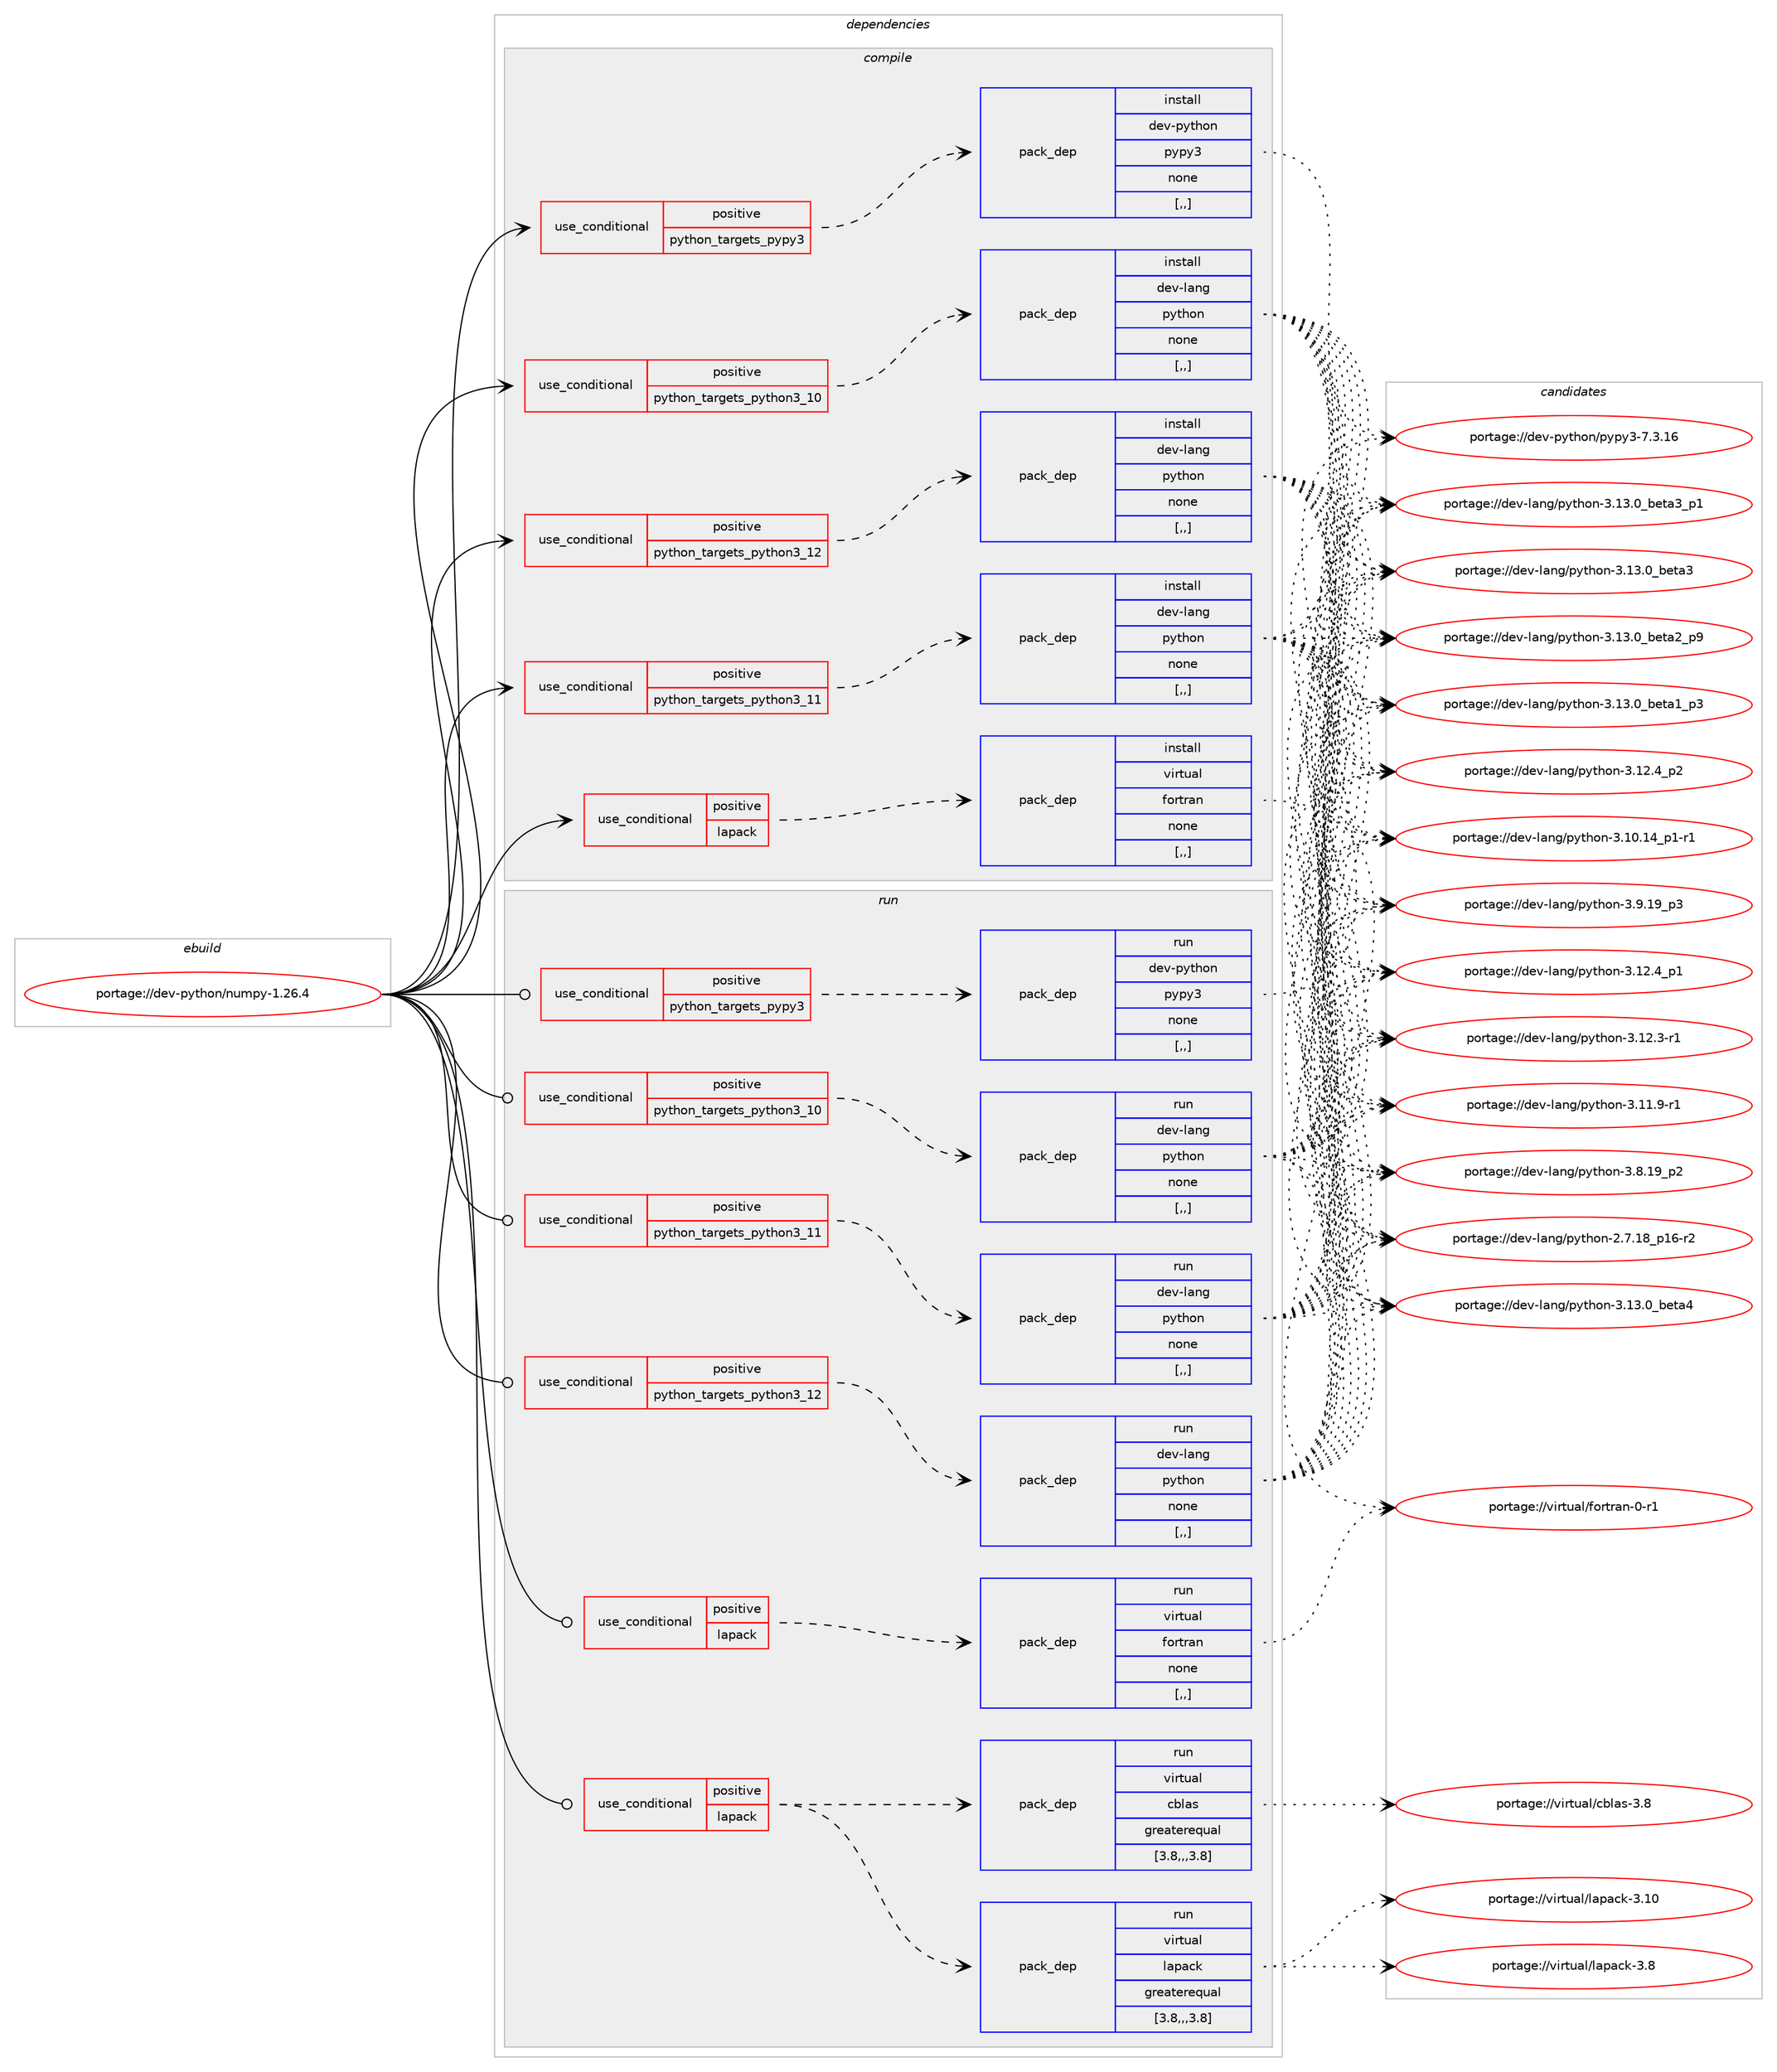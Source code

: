 digraph prolog {

# *************
# Graph options
# *************

newrank=true;
concentrate=true;
compound=true;
graph [rankdir=LR,fontname=Helvetica,fontsize=10,ranksep=1.5];#, ranksep=2.5, nodesep=0.2];
edge  [arrowhead=vee];
node  [fontname=Helvetica,fontsize=10];

# **********
# The ebuild
# **********

subgraph cluster_leftcol {
color=gray;
label=<<i>ebuild</i>>;
id [label="portage://dev-python/numpy-1.26.4", color=red, width=4, href="../dev-python/numpy-1.26.4.svg"];
}

# ****************
# The dependencies
# ****************

subgraph cluster_midcol {
color=gray;
label=<<i>dependencies</i>>;
subgraph cluster_compile {
fillcolor="#eeeeee";
style=filled;
label=<<i>compile</i>>;
subgraph cond35432 {
dependency152965 [label=<<TABLE BORDER="0" CELLBORDER="1" CELLSPACING="0" CELLPADDING="4"><TR><TD ROWSPAN="3" CELLPADDING="10">use_conditional</TD></TR><TR><TD>positive</TD></TR><TR><TD>lapack</TD></TR></TABLE>>, shape=none, color=red];
subgraph pack116283 {
dependency152966 [label=<<TABLE BORDER="0" CELLBORDER="1" CELLSPACING="0" CELLPADDING="4" WIDTH="220"><TR><TD ROWSPAN="6" CELLPADDING="30">pack_dep</TD></TR><TR><TD WIDTH="110">install</TD></TR><TR><TD>virtual</TD></TR><TR><TD>fortran</TD></TR><TR><TD>none</TD></TR><TR><TD>[,,]</TD></TR></TABLE>>, shape=none, color=blue];
}
dependency152965:e -> dependency152966:w [weight=20,style="dashed",arrowhead="vee"];
}
id:e -> dependency152965:w [weight=20,style="solid",arrowhead="vee"];
subgraph cond35433 {
dependency152967 [label=<<TABLE BORDER="0" CELLBORDER="1" CELLSPACING="0" CELLPADDING="4"><TR><TD ROWSPAN="3" CELLPADDING="10">use_conditional</TD></TR><TR><TD>positive</TD></TR><TR><TD>python_targets_pypy3</TD></TR></TABLE>>, shape=none, color=red];
subgraph pack116284 {
dependency152968 [label=<<TABLE BORDER="0" CELLBORDER="1" CELLSPACING="0" CELLPADDING="4" WIDTH="220"><TR><TD ROWSPAN="6" CELLPADDING="30">pack_dep</TD></TR><TR><TD WIDTH="110">install</TD></TR><TR><TD>dev-python</TD></TR><TR><TD>pypy3</TD></TR><TR><TD>none</TD></TR><TR><TD>[,,]</TD></TR></TABLE>>, shape=none, color=blue];
}
dependency152967:e -> dependency152968:w [weight=20,style="dashed",arrowhead="vee"];
}
id:e -> dependency152967:w [weight=20,style="solid",arrowhead="vee"];
subgraph cond35434 {
dependency152969 [label=<<TABLE BORDER="0" CELLBORDER="1" CELLSPACING="0" CELLPADDING="4"><TR><TD ROWSPAN="3" CELLPADDING="10">use_conditional</TD></TR><TR><TD>positive</TD></TR><TR><TD>python_targets_python3_10</TD></TR></TABLE>>, shape=none, color=red];
subgraph pack116285 {
dependency152970 [label=<<TABLE BORDER="0" CELLBORDER="1" CELLSPACING="0" CELLPADDING="4" WIDTH="220"><TR><TD ROWSPAN="6" CELLPADDING="30">pack_dep</TD></TR><TR><TD WIDTH="110">install</TD></TR><TR><TD>dev-lang</TD></TR><TR><TD>python</TD></TR><TR><TD>none</TD></TR><TR><TD>[,,]</TD></TR></TABLE>>, shape=none, color=blue];
}
dependency152969:e -> dependency152970:w [weight=20,style="dashed",arrowhead="vee"];
}
id:e -> dependency152969:w [weight=20,style="solid",arrowhead="vee"];
subgraph cond35435 {
dependency152971 [label=<<TABLE BORDER="0" CELLBORDER="1" CELLSPACING="0" CELLPADDING="4"><TR><TD ROWSPAN="3" CELLPADDING="10">use_conditional</TD></TR><TR><TD>positive</TD></TR><TR><TD>python_targets_python3_11</TD></TR></TABLE>>, shape=none, color=red];
subgraph pack116286 {
dependency152972 [label=<<TABLE BORDER="0" CELLBORDER="1" CELLSPACING="0" CELLPADDING="4" WIDTH="220"><TR><TD ROWSPAN="6" CELLPADDING="30">pack_dep</TD></TR><TR><TD WIDTH="110">install</TD></TR><TR><TD>dev-lang</TD></TR><TR><TD>python</TD></TR><TR><TD>none</TD></TR><TR><TD>[,,]</TD></TR></TABLE>>, shape=none, color=blue];
}
dependency152971:e -> dependency152972:w [weight=20,style="dashed",arrowhead="vee"];
}
id:e -> dependency152971:w [weight=20,style="solid",arrowhead="vee"];
subgraph cond35436 {
dependency152973 [label=<<TABLE BORDER="0" CELLBORDER="1" CELLSPACING="0" CELLPADDING="4"><TR><TD ROWSPAN="3" CELLPADDING="10">use_conditional</TD></TR><TR><TD>positive</TD></TR><TR><TD>python_targets_python3_12</TD></TR></TABLE>>, shape=none, color=red];
subgraph pack116287 {
dependency152974 [label=<<TABLE BORDER="0" CELLBORDER="1" CELLSPACING="0" CELLPADDING="4" WIDTH="220"><TR><TD ROWSPAN="6" CELLPADDING="30">pack_dep</TD></TR><TR><TD WIDTH="110">install</TD></TR><TR><TD>dev-lang</TD></TR><TR><TD>python</TD></TR><TR><TD>none</TD></TR><TR><TD>[,,]</TD></TR></TABLE>>, shape=none, color=blue];
}
dependency152973:e -> dependency152974:w [weight=20,style="dashed",arrowhead="vee"];
}
id:e -> dependency152973:w [weight=20,style="solid",arrowhead="vee"];
}
subgraph cluster_compileandrun {
fillcolor="#eeeeee";
style=filled;
label=<<i>compile and run</i>>;
}
subgraph cluster_run {
fillcolor="#eeeeee";
style=filled;
label=<<i>run</i>>;
subgraph cond35437 {
dependency152975 [label=<<TABLE BORDER="0" CELLBORDER="1" CELLSPACING="0" CELLPADDING="4"><TR><TD ROWSPAN="3" CELLPADDING="10">use_conditional</TD></TR><TR><TD>positive</TD></TR><TR><TD>lapack</TD></TR></TABLE>>, shape=none, color=red];
subgraph pack116288 {
dependency152976 [label=<<TABLE BORDER="0" CELLBORDER="1" CELLSPACING="0" CELLPADDING="4" WIDTH="220"><TR><TD ROWSPAN="6" CELLPADDING="30">pack_dep</TD></TR><TR><TD WIDTH="110">run</TD></TR><TR><TD>virtual</TD></TR><TR><TD>cblas</TD></TR><TR><TD>greaterequal</TD></TR><TR><TD>[3.8,,,3.8]</TD></TR></TABLE>>, shape=none, color=blue];
}
dependency152975:e -> dependency152976:w [weight=20,style="dashed",arrowhead="vee"];
subgraph pack116289 {
dependency152977 [label=<<TABLE BORDER="0" CELLBORDER="1" CELLSPACING="0" CELLPADDING="4" WIDTH="220"><TR><TD ROWSPAN="6" CELLPADDING="30">pack_dep</TD></TR><TR><TD WIDTH="110">run</TD></TR><TR><TD>virtual</TD></TR><TR><TD>lapack</TD></TR><TR><TD>greaterequal</TD></TR><TR><TD>[3.8,,,3.8]</TD></TR></TABLE>>, shape=none, color=blue];
}
dependency152975:e -> dependency152977:w [weight=20,style="dashed",arrowhead="vee"];
}
id:e -> dependency152975:w [weight=20,style="solid",arrowhead="odot"];
subgraph cond35438 {
dependency152978 [label=<<TABLE BORDER="0" CELLBORDER="1" CELLSPACING="0" CELLPADDING="4"><TR><TD ROWSPAN="3" CELLPADDING="10">use_conditional</TD></TR><TR><TD>positive</TD></TR><TR><TD>lapack</TD></TR></TABLE>>, shape=none, color=red];
subgraph pack116290 {
dependency152979 [label=<<TABLE BORDER="0" CELLBORDER="1" CELLSPACING="0" CELLPADDING="4" WIDTH="220"><TR><TD ROWSPAN="6" CELLPADDING="30">pack_dep</TD></TR><TR><TD WIDTH="110">run</TD></TR><TR><TD>virtual</TD></TR><TR><TD>fortran</TD></TR><TR><TD>none</TD></TR><TR><TD>[,,]</TD></TR></TABLE>>, shape=none, color=blue];
}
dependency152978:e -> dependency152979:w [weight=20,style="dashed",arrowhead="vee"];
}
id:e -> dependency152978:w [weight=20,style="solid",arrowhead="odot"];
subgraph cond35439 {
dependency152980 [label=<<TABLE BORDER="0" CELLBORDER="1" CELLSPACING="0" CELLPADDING="4"><TR><TD ROWSPAN="3" CELLPADDING="10">use_conditional</TD></TR><TR><TD>positive</TD></TR><TR><TD>python_targets_pypy3</TD></TR></TABLE>>, shape=none, color=red];
subgraph pack116291 {
dependency152981 [label=<<TABLE BORDER="0" CELLBORDER="1" CELLSPACING="0" CELLPADDING="4" WIDTH="220"><TR><TD ROWSPAN="6" CELLPADDING="30">pack_dep</TD></TR><TR><TD WIDTH="110">run</TD></TR><TR><TD>dev-python</TD></TR><TR><TD>pypy3</TD></TR><TR><TD>none</TD></TR><TR><TD>[,,]</TD></TR></TABLE>>, shape=none, color=blue];
}
dependency152980:e -> dependency152981:w [weight=20,style="dashed",arrowhead="vee"];
}
id:e -> dependency152980:w [weight=20,style="solid",arrowhead="odot"];
subgraph cond35440 {
dependency152982 [label=<<TABLE BORDER="0" CELLBORDER="1" CELLSPACING="0" CELLPADDING="4"><TR><TD ROWSPAN="3" CELLPADDING="10">use_conditional</TD></TR><TR><TD>positive</TD></TR><TR><TD>python_targets_python3_10</TD></TR></TABLE>>, shape=none, color=red];
subgraph pack116292 {
dependency152983 [label=<<TABLE BORDER="0" CELLBORDER="1" CELLSPACING="0" CELLPADDING="4" WIDTH="220"><TR><TD ROWSPAN="6" CELLPADDING="30">pack_dep</TD></TR><TR><TD WIDTH="110">run</TD></TR><TR><TD>dev-lang</TD></TR><TR><TD>python</TD></TR><TR><TD>none</TD></TR><TR><TD>[,,]</TD></TR></TABLE>>, shape=none, color=blue];
}
dependency152982:e -> dependency152983:w [weight=20,style="dashed",arrowhead="vee"];
}
id:e -> dependency152982:w [weight=20,style="solid",arrowhead="odot"];
subgraph cond35441 {
dependency152984 [label=<<TABLE BORDER="0" CELLBORDER="1" CELLSPACING="0" CELLPADDING="4"><TR><TD ROWSPAN="3" CELLPADDING="10">use_conditional</TD></TR><TR><TD>positive</TD></TR><TR><TD>python_targets_python3_11</TD></TR></TABLE>>, shape=none, color=red];
subgraph pack116293 {
dependency152985 [label=<<TABLE BORDER="0" CELLBORDER="1" CELLSPACING="0" CELLPADDING="4" WIDTH="220"><TR><TD ROWSPAN="6" CELLPADDING="30">pack_dep</TD></TR><TR><TD WIDTH="110">run</TD></TR><TR><TD>dev-lang</TD></TR><TR><TD>python</TD></TR><TR><TD>none</TD></TR><TR><TD>[,,]</TD></TR></TABLE>>, shape=none, color=blue];
}
dependency152984:e -> dependency152985:w [weight=20,style="dashed",arrowhead="vee"];
}
id:e -> dependency152984:w [weight=20,style="solid",arrowhead="odot"];
subgraph cond35442 {
dependency152986 [label=<<TABLE BORDER="0" CELLBORDER="1" CELLSPACING="0" CELLPADDING="4"><TR><TD ROWSPAN="3" CELLPADDING="10">use_conditional</TD></TR><TR><TD>positive</TD></TR><TR><TD>python_targets_python3_12</TD></TR></TABLE>>, shape=none, color=red];
subgraph pack116294 {
dependency152987 [label=<<TABLE BORDER="0" CELLBORDER="1" CELLSPACING="0" CELLPADDING="4" WIDTH="220"><TR><TD ROWSPAN="6" CELLPADDING="30">pack_dep</TD></TR><TR><TD WIDTH="110">run</TD></TR><TR><TD>dev-lang</TD></TR><TR><TD>python</TD></TR><TR><TD>none</TD></TR><TR><TD>[,,]</TD></TR></TABLE>>, shape=none, color=blue];
}
dependency152986:e -> dependency152987:w [weight=20,style="dashed",arrowhead="vee"];
}
id:e -> dependency152986:w [weight=20,style="solid",arrowhead="odot"];
}
}

# **************
# The candidates
# **************

subgraph cluster_choices {
rank=same;
color=gray;
label=<<i>candidates</i>>;

subgraph choice116283 {
color=black;
nodesep=1;
choice11810511411611797108471021111141161149711045484511449 [label="portage://virtual/fortran-0-r1", color=red, width=4,href="../virtual/fortran-0-r1.svg"];
dependency152966:e -> choice11810511411611797108471021111141161149711045484511449:w [style=dotted,weight="100"];
}
subgraph choice116284 {
color=black;
nodesep=1;
choice10010111845112121116104111110471121211121215145554651464954 [label="portage://dev-python/pypy3-7.3.16", color=red, width=4,href="../dev-python/pypy3-7.3.16.svg"];
dependency152968:e -> choice10010111845112121116104111110471121211121215145554651464954:w [style=dotted,weight="100"];
}
subgraph choice116285 {
color=black;
nodesep=1;
choice1001011184510897110103471121211161041111104551464951464895981011169752 [label="portage://dev-lang/python-3.13.0_beta4", color=red, width=4,href="../dev-lang/python-3.13.0_beta4.svg"];
choice10010111845108971101034711212111610411111045514649514648959810111697519511249 [label="portage://dev-lang/python-3.13.0_beta3_p1", color=red, width=4,href="../dev-lang/python-3.13.0_beta3_p1.svg"];
choice1001011184510897110103471121211161041111104551464951464895981011169751 [label="portage://dev-lang/python-3.13.0_beta3", color=red, width=4,href="../dev-lang/python-3.13.0_beta3.svg"];
choice10010111845108971101034711212111610411111045514649514648959810111697509511257 [label="portage://dev-lang/python-3.13.0_beta2_p9", color=red, width=4,href="../dev-lang/python-3.13.0_beta2_p9.svg"];
choice10010111845108971101034711212111610411111045514649514648959810111697499511251 [label="portage://dev-lang/python-3.13.0_beta1_p3", color=red, width=4,href="../dev-lang/python-3.13.0_beta1_p3.svg"];
choice100101118451089711010347112121116104111110455146495046529511250 [label="portage://dev-lang/python-3.12.4_p2", color=red, width=4,href="../dev-lang/python-3.12.4_p2.svg"];
choice100101118451089711010347112121116104111110455146495046529511249 [label="portage://dev-lang/python-3.12.4_p1", color=red, width=4,href="../dev-lang/python-3.12.4_p1.svg"];
choice100101118451089711010347112121116104111110455146495046514511449 [label="portage://dev-lang/python-3.12.3-r1", color=red, width=4,href="../dev-lang/python-3.12.3-r1.svg"];
choice100101118451089711010347112121116104111110455146494946574511449 [label="portage://dev-lang/python-3.11.9-r1", color=red, width=4,href="../dev-lang/python-3.11.9-r1.svg"];
choice100101118451089711010347112121116104111110455146494846495295112494511449 [label="portage://dev-lang/python-3.10.14_p1-r1", color=red, width=4,href="../dev-lang/python-3.10.14_p1-r1.svg"];
choice100101118451089711010347112121116104111110455146574649579511251 [label="portage://dev-lang/python-3.9.19_p3", color=red, width=4,href="../dev-lang/python-3.9.19_p3.svg"];
choice100101118451089711010347112121116104111110455146564649579511250 [label="portage://dev-lang/python-3.8.19_p2", color=red, width=4,href="../dev-lang/python-3.8.19_p2.svg"];
choice100101118451089711010347112121116104111110455046554649569511249544511450 [label="portage://dev-lang/python-2.7.18_p16-r2", color=red, width=4,href="../dev-lang/python-2.7.18_p16-r2.svg"];
dependency152970:e -> choice1001011184510897110103471121211161041111104551464951464895981011169752:w [style=dotted,weight="100"];
dependency152970:e -> choice10010111845108971101034711212111610411111045514649514648959810111697519511249:w [style=dotted,weight="100"];
dependency152970:e -> choice1001011184510897110103471121211161041111104551464951464895981011169751:w [style=dotted,weight="100"];
dependency152970:e -> choice10010111845108971101034711212111610411111045514649514648959810111697509511257:w [style=dotted,weight="100"];
dependency152970:e -> choice10010111845108971101034711212111610411111045514649514648959810111697499511251:w [style=dotted,weight="100"];
dependency152970:e -> choice100101118451089711010347112121116104111110455146495046529511250:w [style=dotted,weight="100"];
dependency152970:e -> choice100101118451089711010347112121116104111110455146495046529511249:w [style=dotted,weight="100"];
dependency152970:e -> choice100101118451089711010347112121116104111110455146495046514511449:w [style=dotted,weight="100"];
dependency152970:e -> choice100101118451089711010347112121116104111110455146494946574511449:w [style=dotted,weight="100"];
dependency152970:e -> choice100101118451089711010347112121116104111110455146494846495295112494511449:w [style=dotted,weight="100"];
dependency152970:e -> choice100101118451089711010347112121116104111110455146574649579511251:w [style=dotted,weight="100"];
dependency152970:e -> choice100101118451089711010347112121116104111110455146564649579511250:w [style=dotted,weight="100"];
dependency152970:e -> choice100101118451089711010347112121116104111110455046554649569511249544511450:w [style=dotted,weight="100"];
}
subgraph choice116286 {
color=black;
nodesep=1;
choice1001011184510897110103471121211161041111104551464951464895981011169752 [label="portage://dev-lang/python-3.13.0_beta4", color=red, width=4,href="../dev-lang/python-3.13.0_beta4.svg"];
choice10010111845108971101034711212111610411111045514649514648959810111697519511249 [label="portage://dev-lang/python-3.13.0_beta3_p1", color=red, width=4,href="../dev-lang/python-3.13.0_beta3_p1.svg"];
choice1001011184510897110103471121211161041111104551464951464895981011169751 [label="portage://dev-lang/python-3.13.0_beta3", color=red, width=4,href="../dev-lang/python-3.13.0_beta3.svg"];
choice10010111845108971101034711212111610411111045514649514648959810111697509511257 [label="portage://dev-lang/python-3.13.0_beta2_p9", color=red, width=4,href="../dev-lang/python-3.13.0_beta2_p9.svg"];
choice10010111845108971101034711212111610411111045514649514648959810111697499511251 [label="portage://dev-lang/python-3.13.0_beta1_p3", color=red, width=4,href="../dev-lang/python-3.13.0_beta1_p3.svg"];
choice100101118451089711010347112121116104111110455146495046529511250 [label="portage://dev-lang/python-3.12.4_p2", color=red, width=4,href="../dev-lang/python-3.12.4_p2.svg"];
choice100101118451089711010347112121116104111110455146495046529511249 [label="portage://dev-lang/python-3.12.4_p1", color=red, width=4,href="../dev-lang/python-3.12.4_p1.svg"];
choice100101118451089711010347112121116104111110455146495046514511449 [label="portage://dev-lang/python-3.12.3-r1", color=red, width=4,href="../dev-lang/python-3.12.3-r1.svg"];
choice100101118451089711010347112121116104111110455146494946574511449 [label="portage://dev-lang/python-3.11.9-r1", color=red, width=4,href="../dev-lang/python-3.11.9-r1.svg"];
choice100101118451089711010347112121116104111110455146494846495295112494511449 [label="portage://dev-lang/python-3.10.14_p1-r1", color=red, width=4,href="../dev-lang/python-3.10.14_p1-r1.svg"];
choice100101118451089711010347112121116104111110455146574649579511251 [label="portage://dev-lang/python-3.9.19_p3", color=red, width=4,href="../dev-lang/python-3.9.19_p3.svg"];
choice100101118451089711010347112121116104111110455146564649579511250 [label="portage://dev-lang/python-3.8.19_p2", color=red, width=4,href="../dev-lang/python-3.8.19_p2.svg"];
choice100101118451089711010347112121116104111110455046554649569511249544511450 [label="portage://dev-lang/python-2.7.18_p16-r2", color=red, width=4,href="../dev-lang/python-2.7.18_p16-r2.svg"];
dependency152972:e -> choice1001011184510897110103471121211161041111104551464951464895981011169752:w [style=dotted,weight="100"];
dependency152972:e -> choice10010111845108971101034711212111610411111045514649514648959810111697519511249:w [style=dotted,weight="100"];
dependency152972:e -> choice1001011184510897110103471121211161041111104551464951464895981011169751:w [style=dotted,weight="100"];
dependency152972:e -> choice10010111845108971101034711212111610411111045514649514648959810111697509511257:w [style=dotted,weight="100"];
dependency152972:e -> choice10010111845108971101034711212111610411111045514649514648959810111697499511251:w [style=dotted,weight="100"];
dependency152972:e -> choice100101118451089711010347112121116104111110455146495046529511250:w [style=dotted,weight="100"];
dependency152972:e -> choice100101118451089711010347112121116104111110455146495046529511249:w [style=dotted,weight="100"];
dependency152972:e -> choice100101118451089711010347112121116104111110455146495046514511449:w [style=dotted,weight="100"];
dependency152972:e -> choice100101118451089711010347112121116104111110455146494946574511449:w [style=dotted,weight="100"];
dependency152972:e -> choice100101118451089711010347112121116104111110455146494846495295112494511449:w [style=dotted,weight="100"];
dependency152972:e -> choice100101118451089711010347112121116104111110455146574649579511251:w [style=dotted,weight="100"];
dependency152972:e -> choice100101118451089711010347112121116104111110455146564649579511250:w [style=dotted,weight="100"];
dependency152972:e -> choice100101118451089711010347112121116104111110455046554649569511249544511450:w [style=dotted,weight="100"];
}
subgraph choice116287 {
color=black;
nodesep=1;
choice1001011184510897110103471121211161041111104551464951464895981011169752 [label="portage://dev-lang/python-3.13.0_beta4", color=red, width=4,href="../dev-lang/python-3.13.0_beta4.svg"];
choice10010111845108971101034711212111610411111045514649514648959810111697519511249 [label="portage://dev-lang/python-3.13.0_beta3_p1", color=red, width=4,href="../dev-lang/python-3.13.0_beta3_p1.svg"];
choice1001011184510897110103471121211161041111104551464951464895981011169751 [label="portage://dev-lang/python-3.13.0_beta3", color=red, width=4,href="../dev-lang/python-3.13.0_beta3.svg"];
choice10010111845108971101034711212111610411111045514649514648959810111697509511257 [label="portage://dev-lang/python-3.13.0_beta2_p9", color=red, width=4,href="../dev-lang/python-3.13.0_beta2_p9.svg"];
choice10010111845108971101034711212111610411111045514649514648959810111697499511251 [label="portage://dev-lang/python-3.13.0_beta1_p3", color=red, width=4,href="../dev-lang/python-3.13.0_beta1_p3.svg"];
choice100101118451089711010347112121116104111110455146495046529511250 [label="portage://dev-lang/python-3.12.4_p2", color=red, width=4,href="../dev-lang/python-3.12.4_p2.svg"];
choice100101118451089711010347112121116104111110455146495046529511249 [label="portage://dev-lang/python-3.12.4_p1", color=red, width=4,href="../dev-lang/python-3.12.4_p1.svg"];
choice100101118451089711010347112121116104111110455146495046514511449 [label="portage://dev-lang/python-3.12.3-r1", color=red, width=4,href="../dev-lang/python-3.12.3-r1.svg"];
choice100101118451089711010347112121116104111110455146494946574511449 [label="portage://dev-lang/python-3.11.9-r1", color=red, width=4,href="../dev-lang/python-3.11.9-r1.svg"];
choice100101118451089711010347112121116104111110455146494846495295112494511449 [label="portage://dev-lang/python-3.10.14_p1-r1", color=red, width=4,href="../dev-lang/python-3.10.14_p1-r1.svg"];
choice100101118451089711010347112121116104111110455146574649579511251 [label="portage://dev-lang/python-3.9.19_p3", color=red, width=4,href="../dev-lang/python-3.9.19_p3.svg"];
choice100101118451089711010347112121116104111110455146564649579511250 [label="portage://dev-lang/python-3.8.19_p2", color=red, width=4,href="../dev-lang/python-3.8.19_p2.svg"];
choice100101118451089711010347112121116104111110455046554649569511249544511450 [label="portage://dev-lang/python-2.7.18_p16-r2", color=red, width=4,href="../dev-lang/python-2.7.18_p16-r2.svg"];
dependency152974:e -> choice1001011184510897110103471121211161041111104551464951464895981011169752:w [style=dotted,weight="100"];
dependency152974:e -> choice10010111845108971101034711212111610411111045514649514648959810111697519511249:w [style=dotted,weight="100"];
dependency152974:e -> choice1001011184510897110103471121211161041111104551464951464895981011169751:w [style=dotted,weight="100"];
dependency152974:e -> choice10010111845108971101034711212111610411111045514649514648959810111697509511257:w [style=dotted,weight="100"];
dependency152974:e -> choice10010111845108971101034711212111610411111045514649514648959810111697499511251:w [style=dotted,weight="100"];
dependency152974:e -> choice100101118451089711010347112121116104111110455146495046529511250:w [style=dotted,weight="100"];
dependency152974:e -> choice100101118451089711010347112121116104111110455146495046529511249:w [style=dotted,weight="100"];
dependency152974:e -> choice100101118451089711010347112121116104111110455146495046514511449:w [style=dotted,weight="100"];
dependency152974:e -> choice100101118451089711010347112121116104111110455146494946574511449:w [style=dotted,weight="100"];
dependency152974:e -> choice100101118451089711010347112121116104111110455146494846495295112494511449:w [style=dotted,weight="100"];
dependency152974:e -> choice100101118451089711010347112121116104111110455146574649579511251:w [style=dotted,weight="100"];
dependency152974:e -> choice100101118451089711010347112121116104111110455146564649579511250:w [style=dotted,weight="100"];
dependency152974:e -> choice100101118451089711010347112121116104111110455046554649569511249544511450:w [style=dotted,weight="100"];
}
subgraph choice116288 {
color=black;
nodesep=1;
choice118105114116117971084799981089711545514656 [label="portage://virtual/cblas-3.8", color=red, width=4,href="../virtual/cblas-3.8.svg"];
dependency152976:e -> choice118105114116117971084799981089711545514656:w [style=dotted,weight="100"];
}
subgraph choice116289 {
color=black;
nodesep=1;
choice11810511411611797108471089711297991074551464948 [label="portage://virtual/lapack-3.10", color=red, width=4,href="../virtual/lapack-3.10.svg"];
choice118105114116117971084710897112979910745514656 [label="portage://virtual/lapack-3.8", color=red, width=4,href="../virtual/lapack-3.8.svg"];
dependency152977:e -> choice11810511411611797108471089711297991074551464948:w [style=dotted,weight="100"];
dependency152977:e -> choice118105114116117971084710897112979910745514656:w [style=dotted,weight="100"];
}
subgraph choice116290 {
color=black;
nodesep=1;
choice11810511411611797108471021111141161149711045484511449 [label="portage://virtual/fortran-0-r1", color=red, width=4,href="../virtual/fortran-0-r1.svg"];
dependency152979:e -> choice11810511411611797108471021111141161149711045484511449:w [style=dotted,weight="100"];
}
subgraph choice116291 {
color=black;
nodesep=1;
choice10010111845112121116104111110471121211121215145554651464954 [label="portage://dev-python/pypy3-7.3.16", color=red, width=4,href="../dev-python/pypy3-7.3.16.svg"];
dependency152981:e -> choice10010111845112121116104111110471121211121215145554651464954:w [style=dotted,weight="100"];
}
subgraph choice116292 {
color=black;
nodesep=1;
choice1001011184510897110103471121211161041111104551464951464895981011169752 [label="portage://dev-lang/python-3.13.0_beta4", color=red, width=4,href="../dev-lang/python-3.13.0_beta4.svg"];
choice10010111845108971101034711212111610411111045514649514648959810111697519511249 [label="portage://dev-lang/python-3.13.0_beta3_p1", color=red, width=4,href="../dev-lang/python-3.13.0_beta3_p1.svg"];
choice1001011184510897110103471121211161041111104551464951464895981011169751 [label="portage://dev-lang/python-3.13.0_beta3", color=red, width=4,href="../dev-lang/python-3.13.0_beta3.svg"];
choice10010111845108971101034711212111610411111045514649514648959810111697509511257 [label="portage://dev-lang/python-3.13.0_beta2_p9", color=red, width=4,href="../dev-lang/python-3.13.0_beta2_p9.svg"];
choice10010111845108971101034711212111610411111045514649514648959810111697499511251 [label="portage://dev-lang/python-3.13.0_beta1_p3", color=red, width=4,href="../dev-lang/python-3.13.0_beta1_p3.svg"];
choice100101118451089711010347112121116104111110455146495046529511250 [label="portage://dev-lang/python-3.12.4_p2", color=red, width=4,href="../dev-lang/python-3.12.4_p2.svg"];
choice100101118451089711010347112121116104111110455146495046529511249 [label="portage://dev-lang/python-3.12.4_p1", color=red, width=4,href="../dev-lang/python-3.12.4_p1.svg"];
choice100101118451089711010347112121116104111110455146495046514511449 [label="portage://dev-lang/python-3.12.3-r1", color=red, width=4,href="../dev-lang/python-3.12.3-r1.svg"];
choice100101118451089711010347112121116104111110455146494946574511449 [label="portage://dev-lang/python-3.11.9-r1", color=red, width=4,href="../dev-lang/python-3.11.9-r1.svg"];
choice100101118451089711010347112121116104111110455146494846495295112494511449 [label="portage://dev-lang/python-3.10.14_p1-r1", color=red, width=4,href="../dev-lang/python-3.10.14_p1-r1.svg"];
choice100101118451089711010347112121116104111110455146574649579511251 [label="portage://dev-lang/python-3.9.19_p3", color=red, width=4,href="../dev-lang/python-3.9.19_p3.svg"];
choice100101118451089711010347112121116104111110455146564649579511250 [label="portage://dev-lang/python-3.8.19_p2", color=red, width=4,href="../dev-lang/python-3.8.19_p2.svg"];
choice100101118451089711010347112121116104111110455046554649569511249544511450 [label="portage://dev-lang/python-2.7.18_p16-r2", color=red, width=4,href="../dev-lang/python-2.7.18_p16-r2.svg"];
dependency152983:e -> choice1001011184510897110103471121211161041111104551464951464895981011169752:w [style=dotted,weight="100"];
dependency152983:e -> choice10010111845108971101034711212111610411111045514649514648959810111697519511249:w [style=dotted,weight="100"];
dependency152983:e -> choice1001011184510897110103471121211161041111104551464951464895981011169751:w [style=dotted,weight="100"];
dependency152983:e -> choice10010111845108971101034711212111610411111045514649514648959810111697509511257:w [style=dotted,weight="100"];
dependency152983:e -> choice10010111845108971101034711212111610411111045514649514648959810111697499511251:w [style=dotted,weight="100"];
dependency152983:e -> choice100101118451089711010347112121116104111110455146495046529511250:w [style=dotted,weight="100"];
dependency152983:e -> choice100101118451089711010347112121116104111110455146495046529511249:w [style=dotted,weight="100"];
dependency152983:e -> choice100101118451089711010347112121116104111110455146495046514511449:w [style=dotted,weight="100"];
dependency152983:e -> choice100101118451089711010347112121116104111110455146494946574511449:w [style=dotted,weight="100"];
dependency152983:e -> choice100101118451089711010347112121116104111110455146494846495295112494511449:w [style=dotted,weight="100"];
dependency152983:e -> choice100101118451089711010347112121116104111110455146574649579511251:w [style=dotted,weight="100"];
dependency152983:e -> choice100101118451089711010347112121116104111110455146564649579511250:w [style=dotted,weight="100"];
dependency152983:e -> choice100101118451089711010347112121116104111110455046554649569511249544511450:w [style=dotted,weight="100"];
}
subgraph choice116293 {
color=black;
nodesep=1;
choice1001011184510897110103471121211161041111104551464951464895981011169752 [label="portage://dev-lang/python-3.13.0_beta4", color=red, width=4,href="../dev-lang/python-3.13.0_beta4.svg"];
choice10010111845108971101034711212111610411111045514649514648959810111697519511249 [label="portage://dev-lang/python-3.13.0_beta3_p1", color=red, width=4,href="../dev-lang/python-3.13.0_beta3_p1.svg"];
choice1001011184510897110103471121211161041111104551464951464895981011169751 [label="portage://dev-lang/python-3.13.0_beta3", color=red, width=4,href="../dev-lang/python-3.13.0_beta3.svg"];
choice10010111845108971101034711212111610411111045514649514648959810111697509511257 [label="portage://dev-lang/python-3.13.0_beta2_p9", color=red, width=4,href="../dev-lang/python-3.13.0_beta2_p9.svg"];
choice10010111845108971101034711212111610411111045514649514648959810111697499511251 [label="portage://dev-lang/python-3.13.0_beta1_p3", color=red, width=4,href="../dev-lang/python-3.13.0_beta1_p3.svg"];
choice100101118451089711010347112121116104111110455146495046529511250 [label="portage://dev-lang/python-3.12.4_p2", color=red, width=4,href="../dev-lang/python-3.12.4_p2.svg"];
choice100101118451089711010347112121116104111110455146495046529511249 [label="portage://dev-lang/python-3.12.4_p1", color=red, width=4,href="../dev-lang/python-3.12.4_p1.svg"];
choice100101118451089711010347112121116104111110455146495046514511449 [label="portage://dev-lang/python-3.12.3-r1", color=red, width=4,href="../dev-lang/python-3.12.3-r1.svg"];
choice100101118451089711010347112121116104111110455146494946574511449 [label="portage://dev-lang/python-3.11.9-r1", color=red, width=4,href="../dev-lang/python-3.11.9-r1.svg"];
choice100101118451089711010347112121116104111110455146494846495295112494511449 [label="portage://dev-lang/python-3.10.14_p1-r1", color=red, width=4,href="../dev-lang/python-3.10.14_p1-r1.svg"];
choice100101118451089711010347112121116104111110455146574649579511251 [label="portage://dev-lang/python-3.9.19_p3", color=red, width=4,href="../dev-lang/python-3.9.19_p3.svg"];
choice100101118451089711010347112121116104111110455146564649579511250 [label="portage://dev-lang/python-3.8.19_p2", color=red, width=4,href="../dev-lang/python-3.8.19_p2.svg"];
choice100101118451089711010347112121116104111110455046554649569511249544511450 [label="portage://dev-lang/python-2.7.18_p16-r2", color=red, width=4,href="../dev-lang/python-2.7.18_p16-r2.svg"];
dependency152985:e -> choice1001011184510897110103471121211161041111104551464951464895981011169752:w [style=dotted,weight="100"];
dependency152985:e -> choice10010111845108971101034711212111610411111045514649514648959810111697519511249:w [style=dotted,weight="100"];
dependency152985:e -> choice1001011184510897110103471121211161041111104551464951464895981011169751:w [style=dotted,weight="100"];
dependency152985:e -> choice10010111845108971101034711212111610411111045514649514648959810111697509511257:w [style=dotted,weight="100"];
dependency152985:e -> choice10010111845108971101034711212111610411111045514649514648959810111697499511251:w [style=dotted,weight="100"];
dependency152985:e -> choice100101118451089711010347112121116104111110455146495046529511250:w [style=dotted,weight="100"];
dependency152985:e -> choice100101118451089711010347112121116104111110455146495046529511249:w [style=dotted,weight="100"];
dependency152985:e -> choice100101118451089711010347112121116104111110455146495046514511449:w [style=dotted,weight="100"];
dependency152985:e -> choice100101118451089711010347112121116104111110455146494946574511449:w [style=dotted,weight="100"];
dependency152985:e -> choice100101118451089711010347112121116104111110455146494846495295112494511449:w [style=dotted,weight="100"];
dependency152985:e -> choice100101118451089711010347112121116104111110455146574649579511251:w [style=dotted,weight="100"];
dependency152985:e -> choice100101118451089711010347112121116104111110455146564649579511250:w [style=dotted,weight="100"];
dependency152985:e -> choice100101118451089711010347112121116104111110455046554649569511249544511450:w [style=dotted,weight="100"];
}
subgraph choice116294 {
color=black;
nodesep=1;
choice1001011184510897110103471121211161041111104551464951464895981011169752 [label="portage://dev-lang/python-3.13.0_beta4", color=red, width=4,href="../dev-lang/python-3.13.0_beta4.svg"];
choice10010111845108971101034711212111610411111045514649514648959810111697519511249 [label="portage://dev-lang/python-3.13.0_beta3_p1", color=red, width=4,href="../dev-lang/python-3.13.0_beta3_p1.svg"];
choice1001011184510897110103471121211161041111104551464951464895981011169751 [label="portage://dev-lang/python-3.13.0_beta3", color=red, width=4,href="../dev-lang/python-3.13.0_beta3.svg"];
choice10010111845108971101034711212111610411111045514649514648959810111697509511257 [label="portage://dev-lang/python-3.13.0_beta2_p9", color=red, width=4,href="../dev-lang/python-3.13.0_beta2_p9.svg"];
choice10010111845108971101034711212111610411111045514649514648959810111697499511251 [label="portage://dev-lang/python-3.13.0_beta1_p3", color=red, width=4,href="../dev-lang/python-3.13.0_beta1_p3.svg"];
choice100101118451089711010347112121116104111110455146495046529511250 [label="portage://dev-lang/python-3.12.4_p2", color=red, width=4,href="../dev-lang/python-3.12.4_p2.svg"];
choice100101118451089711010347112121116104111110455146495046529511249 [label="portage://dev-lang/python-3.12.4_p1", color=red, width=4,href="../dev-lang/python-3.12.4_p1.svg"];
choice100101118451089711010347112121116104111110455146495046514511449 [label="portage://dev-lang/python-3.12.3-r1", color=red, width=4,href="../dev-lang/python-3.12.3-r1.svg"];
choice100101118451089711010347112121116104111110455146494946574511449 [label="portage://dev-lang/python-3.11.9-r1", color=red, width=4,href="../dev-lang/python-3.11.9-r1.svg"];
choice100101118451089711010347112121116104111110455146494846495295112494511449 [label="portage://dev-lang/python-3.10.14_p1-r1", color=red, width=4,href="../dev-lang/python-3.10.14_p1-r1.svg"];
choice100101118451089711010347112121116104111110455146574649579511251 [label="portage://dev-lang/python-3.9.19_p3", color=red, width=4,href="../dev-lang/python-3.9.19_p3.svg"];
choice100101118451089711010347112121116104111110455146564649579511250 [label="portage://dev-lang/python-3.8.19_p2", color=red, width=4,href="../dev-lang/python-3.8.19_p2.svg"];
choice100101118451089711010347112121116104111110455046554649569511249544511450 [label="portage://dev-lang/python-2.7.18_p16-r2", color=red, width=4,href="../dev-lang/python-2.7.18_p16-r2.svg"];
dependency152987:e -> choice1001011184510897110103471121211161041111104551464951464895981011169752:w [style=dotted,weight="100"];
dependency152987:e -> choice10010111845108971101034711212111610411111045514649514648959810111697519511249:w [style=dotted,weight="100"];
dependency152987:e -> choice1001011184510897110103471121211161041111104551464951464895981011169751:w [style=dotted,weight="100"];
dependency152987:e -> choice10010111845108971101034711212111610411111045514649514648959810111697509511257:w [style=dotted,weight="100"];
dependency152987:e -> choice10010111845108971101034711212111610411111045514649514648959810111697499511251:w [style=dotted,weight="100"];
dependency152987:e -> choice100101118451089711010347112121116104111110455146495046529511250:w [style=dotted,weight="100"];
dependency152987:e -> choice100101118451089711010347112121116104111110455146495046529511249:w [style=dotted,weight="100"];
dependency152987:e -> choice100101118451089711010347112121116104111110455146495046514511449:w [style=dotted,weight="100"];
dependency152987:e -> choice100101118451089711010347112121116104111110455146494946574511449:w [style=dotted,weight="100"];
dependency152987:e -> choice100101118451089711010347112121116104111110455146494846495295112494511449:w [style=dotted,weight="100"];
dependency152987:e -> choice100101118451089711010347112121116104111110455146574649579511251:w [style=dotted,weight="100"];
dependency152987:e -> choice100101118451089711010347112121116104111110455146564649579511250:w [style=dotted,weight="100"];
dependency152987:e -> choice100101118451089711010347112121116104111110455046554649569511249544511450:w [style=dotted,weight="100"];
}
}

}
